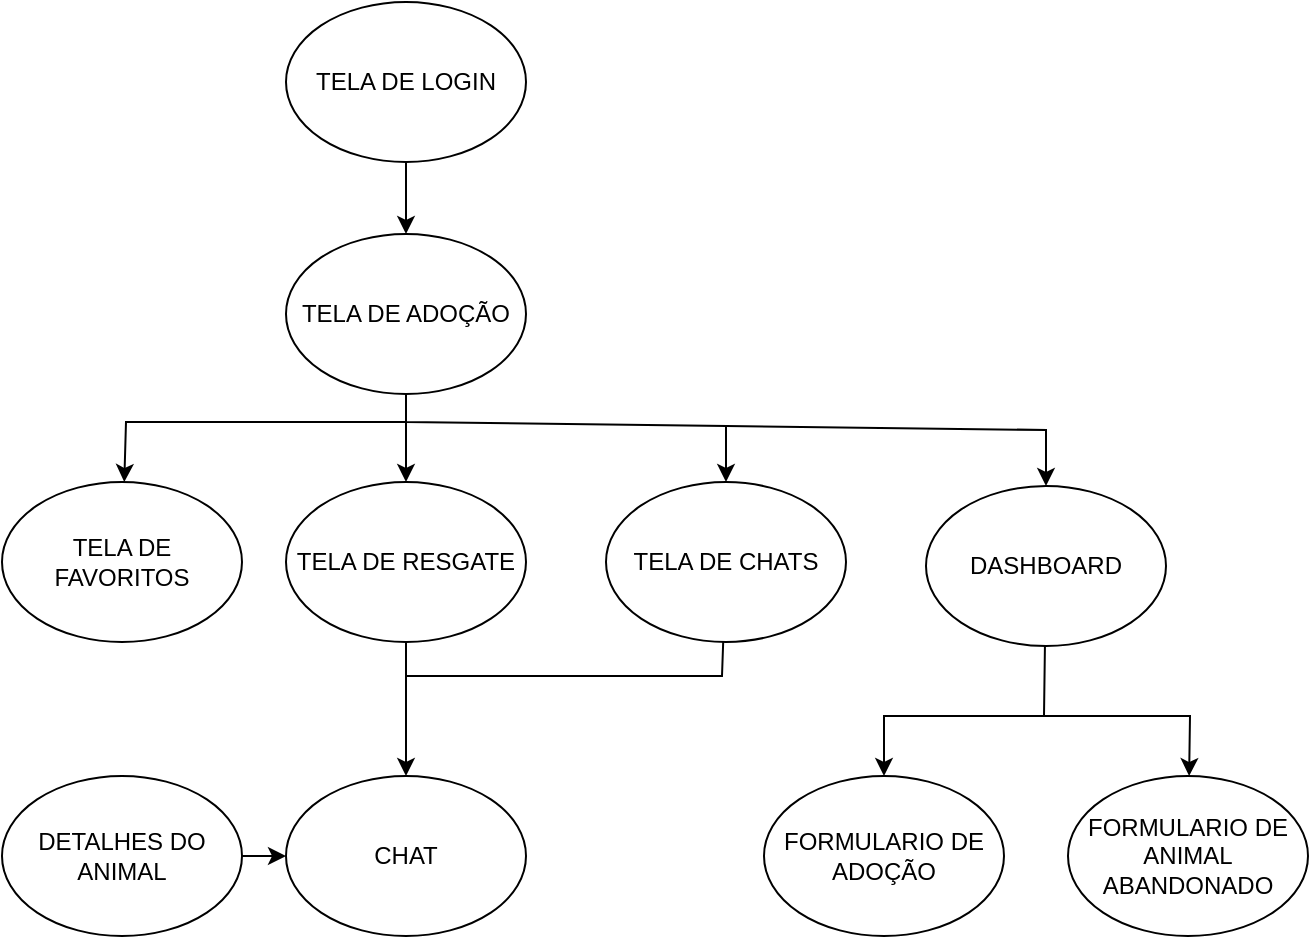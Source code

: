 <mxfile version="24.8.4">
  <diagram name="Página-1" id="TADYXIwHsEOs3EMiwrYN">
    <mxGraphModel dx="-156" dy="528" grid="0" gridSize="10" guides="1" tooltips="1" connect="1" arrows="1" fold="1" page="0" pageScale="1" pageWidth="1169" pageHeight="1654" math="0" shadow="0">
      <root>
        <mxCell id="0" />
        <mxCell id="1" parent="0" />
        <mxCell id="gA5XVCeRnem1YT8hVIMz-32" value="FORMULARIO DE ADOÇÃO" style="ellipse;whiteSpace=wrap;html=1;" parent="1" vertex="1">
          <mxGeometry x="801" y="68.0" width="120" height="80" as="geometry" />
        </mxCell>
        <mxCell id="gA5XVCeRnem1YT8hVIMz-34" value="FORMULARIO DE ANIMAL ABANDONADO" style="ellipse;whiteSpace=wrap;html=1;" parent="1" vertex="1">
          <mxGeometry x="953" y="68.0" width="120" height="80" as="geometry" />
        </mxCell>
        <mxCell id="EJeOnNx3MZ2r32lLNY44-2" value="TELA DE LOGIN" style="ellipse;whiteSpace=wrap;html=1;" parent="1" vertex="1">
          <mxGeometry x="562" y="-319" width="120" height="80" as="geometry" />
        </mxCell>
        <mxCell id="EJeOnNx3MZ2r32lLNY44-6" value="TELA DE ADOÇÃO" style="ellipse;whiteSpace=wrap;html=1;" parent="1" vertex="1">
          <mxGeometry x="562" y="-203" width="120" height="80" as="geometry" />
        </mxCell>
        <mxCell id="EJeOnNx3MZ2r32lLNY44-7" value="TELA DE CHATS" style="ellipse;whiteSpace=wrap;html=1;" parent="1" vertex="1">
          <mxGeometry x="722" y="-79" width="120" height="80" as="geometry" />
        </mxCell>
        <mxCell id="EJeOnNx3MZ2r32lLNY44-8" value="TELA DE RESGATE" style="ellipse;whiteSpace=wrap;html=1;" parent="1" vertex="1">
          <mxGeometry x="562" y="-79" width="120" height="80" as="geometry" />
        </mxCell>
        <mxCell id="EJeOnNx3MZ2r32lLNY44-9" value="TELA DE FAVORITOS" style="ellipse;whiteSpace=wrap;html=1;" parent="1" vertex="1">
          <mxGeometry x="420" y="-79" width="120" height="80" as="geometry" />
        </mxCell>
        <mxCell id="EJeOnNx3MZ2r32lLNY44-14" value="DETALHES DO ANIMAL" style="ellipse;whiteSpace=wrap;html=1;" parent="1" vertex="1">
          <mxGeometry x="420" y="68" width="120" height="80" as="geometry" />
        </mxCell>
        <mxCell id="EJeOnNx3MZ2r32lLNY44-16" value="CHAT" style="ellipse;whiteSpace=wrap;html=1;" parent="1" vertex="1">
          <mxGeometry x="562" y="68" width="120" height="80" as="geometry" />
        </mxCell>
        <mxCell id="EJeOnNx3MZ2r32lLNY44-22" value="DASHBOARD" style="ellipse;whiteSpace=wrap;html=1;" parent="1" vertex="1">
          <mxGeometry x="882" y="-77" width="120" height="80" as="geometry" />
        </mxCell>
        <mxCell id="3dlEa9jNCQPeDFH9U9s8-1" value="" style="endArrow=classic;html=1;rounded=0;" edge="1" parent="1" source="EJeOnNx3MZ2r32lLNY44-2" target="EJeOnNx3MZ2r32lLNY44-6">
          <mxGeometry width="50" height="50" relative="1" as="geometry">
            <mxPoint x="1130" y="-87" as="sourcePoint" />
            <mxPoint x="1180" y="-137" as="targetPoint" />
          </mxGeometry>
        </mxCell>
        <mxCell id="3dlEa9jNCQPeDFH9U9s8-11" value="" style="endArrow=classic;html=1;rounded=0;" edge="1" parent="1" source="EJeOnNx3MZ2r32lLNY44-7" target="EJeOnNx3MZ2r32lLNY44-16">
          <mxGeometry width="50" height="50" relative="1" as="geometry">
            <mxPoint x="881" y="13" as="sourcePoint" />
            <mxPoint x="931" y="-37" as="targetPoint" />
            <Array as="points">
              <mxPoint x="780" y="18" />
              <mxPoint x="622" y="18" />
            </Array>
          </mxGeometry>
        </mxCell>
        <mxCell id="3dlEa9jNCQPeDFH9U9s8-13" value="" style="endArrow=classic;html=1;rounded=0;" edge="1" parent="1" source="EJeOnNx3MZ2r32lLNY44-14" target="EJeOnNx3MZ2r32lLNY44-16">
          <mxGeometry width="50" height="50" relative="1" as="geometry">
            <mxPoint x="873" y="13" as="sourcePoint" />
            <mxPoint x="923" y="-37" as="targetPoint" />
          </mxGeometry>
        </mxCell>
        <mxCell id="3dlEa9jNCQPeDFH9U9s8-15" value="" style="endArrow=classic;html=1;rounded=0;" edge="1" parent="1" source="EJeOnNx3MZ2r32lLNY44-22" target="gA5XVCeRnem1YT8hVIMz-32">
          <mxGeometry width="50" height="50" relative="1" as="geometry">
            <mxPoint x="938.77" y="3.001" as="sourcePoint" />
            <mxPoint x="762" y="-29.01" as="targetPoint" />
            <Array as="points">
              <mxPoint x="941" y="37.99" />
              <mxPoint x="861" y="37.99" />
            </Array>
          </mxGeometry>
        </mxCell>
        <mxCell id="3dlEa9jNCQPeDFH9U9s8-16" value="" style="endArrow=classic;html=1;rounded=0;" edge="1" parent="1" target="gA5XVCeRnem1YT8hVIMz-34">
          <mxGeometry width="50" height="50" relative="1" as="geometry">
            <mxPoint x="940" y="37.99" as="sourcePoint" />
            <mxPoint x="762" y="-29.01" as="targetPoint" />
            <Array as="points">
              <mxPoint x="1014" y="37.99" />
            </Array>
          </mxGeometry>
        </mxCell>
        <mxCell id="3dlEa9jNCQPeDFH9U9s8-18" value="" style="endArrow=classic;html=1;rounded=0;" edge="1" parent="1" source="EJeOnNx3MZ2r32lLNY44-6" target="EJeOnNx3MZ2r32lLNY44-9">
          <mxGeometry width="50" height="50" relative="1" as="geometry">
            <mxPoint x="732" y="27" as="sourcePoint" />
            <mxPoint x="782" y="-23" as="targetPoint" />
            <Array as="points">
              <mxPoint x="622" y="-109" />
              <mxPoint x="482" y="-109" />
            </Array>
          </mxGeometry>
        </mxCell>
        <mxCell id="3dlEa9jNCQPeDFH9U9s8-19" value="" style="endArrow=classic;html=1;rounded=0;entryX=0.5;entryY=0;entryDx=0;entryDy=0;" edge="1" parent="1" target="EJeOnNx3MZ2r32lLNY44-8">
          <mxGeometry width="50" height="50" relative="1" as="geometry">
            <mxPoint x="622" y="-109" as="sourcePoint" />
            <mxPoint x="782" y="-23" as="targetPoint" />
          </mxGeometry>
        </mxCell>
        <mxCell id="3dlEa9jNCQPeDFH9U9s8-20" value="" style="endArrow=classic;html=1;rounded=0;entryX=0.5;entryY=0;entryDx=0;entryDy=0;" edge="1" parent="1" source="EJeOnNx3MZ2r32lLNY44-6" target="EJeOnNx3MZ2r32lLNY44-7">
          <mxGeometry width="50" height="50" relative="1" as="geometry">
            <mxPoint x="732" y="27" as="sourcePoint" />
            <mxPoint x="782" y="-23" as="targetPoint" />
            <Array as="points">
              <mxPoint x="622" y="-109" />
              <mxPoint x="782" y="-107" />
            </Array>
          </mxGeometry>
        </mxCell>
        <mxCell id="3dlEa9jNCQPeDFH9U9s8-21" value="" style="endArrow=classic;html=1;rounded=0;entryX=0.5;entryY=0;entryDx=0;entryDy=0;" edge="1" parent="1" target="EJeOnNx3MZ2r32lLNY44-22">
          <mxGeometry width="50" height="50" relative="1" as="geometry">
            <mxPoint x="782" y="-107" as="sourcePoint" />
            <mxPoint x="955.222" y="-105" as="targetPoint" />
            <Array as="points">
              <mxPoint x="942" y="-105" />
            </Array>
          </mxGeometry>
        </mxCell>
        <mxCell id="3dlEa9jNCQPeDFH9U9s8-25" value="" style="endArrow=none;html=1;rounded=0;" edge="1" parent="1" source="EJeOnNx3MZ2r32lLNY44-8">
          <mxGeometry width="50" height="50" relative="1" as="geometry">
            <mxPoint x="597" y="7" as="sourcePoint" />
            <mxPoint x="622" y="18" as="targetPoint" />
          </mxGeometry>
        </mxCell>
      </root>
    </mxGraphModel>
  </diagram>
</mxfile>
